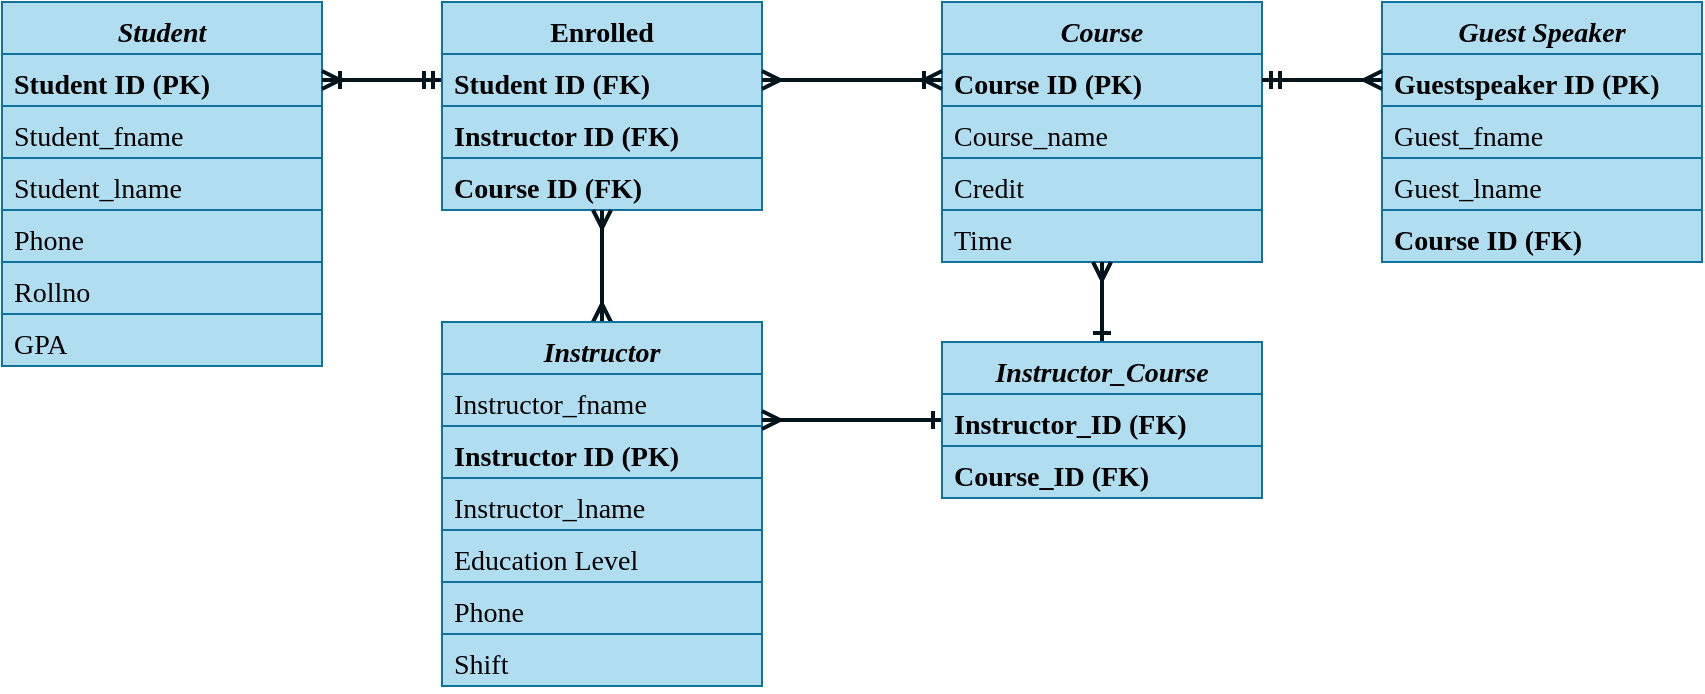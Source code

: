 <mxfile version="21.3.3" type="github">
  <diagram name="Page-1" id="8bxU0z9DKvlWG2gmm4zv">
    <mxGraphModel dx="1222" dy="674" grid="1" gridSize="10" guides="1" tooltips="1" connect="1" arrows="1" fold="1" page="1" pageScale="1" pageWidth="850" pageHeight="1100" math="0" shadow="0">
      <root>
        <mxCell id="0" />
        <mxCell id="1" parent="0" />
        <mxCell id="J7mVk_KqLZkk3gh8p0AO-2" value="Student" style="swimlane;fontStyle=3;align=center;verticalAlign=top;childLayout=stackLayout;horizontal=1;startSize=26;horizontalStack=0;resizeParent=1;resizeLast=0;collapsible=1;marginBottom=0;rounded=0;shadow=0;strokeWidth=1;fillColor=#b1ddf0;fontFamily=Times New Roman;fontSize=14;strokeColor=#10739e;" vertex="1" parent="1">
          <mxGeometry x="240" y="120" width="160" height="182" as="geometry">
            <mxRectangle x="230" y="140" width="160" height="26" as="alternateBounds" />
          </mxGeometry>
        </mxCell>
        <mxCell id="J7mVk_KqLZkk3gh8p0AO-3" value="Student ID (PK)" style="text;align=left;verticalAlign=top;spacingLeft=4;spacingRight=4;overflow=hidden;rotatable=0;points=[[0,0.5],[1,0.5]];portConstraint=eastwest;fontStyle=1;fillColor=#b1ddf0;fontFamily=Times New Roman;fontSize=14;strokeColor=#10739e;" vertex="1" parent="J7mVk_KqLZkk3gh8p0AO-2">
          <mxGeometry y="26" width="160" height="26" as="geometry" />
        </mxCell>
        <mxCell id="J7mVk_KqLZkk3gh8p0AO-4" value="Student_fname" style="text;align=left;verticalAlign=top;spacingLeft=4;spacingRight=4;overflow=hidden;rotatable=0;points=[[0,0.5],[1,0.5]];portConstraint=eastwest;rounded=0;shadow=0;html=0;fillColor=#b1ddf0;fontFamily=Times New Roman;fontSize=14;strokeColor=#10739e;" vertex="1" parent="J7mVk_KqLZkk3gh8p0AO-2">
          <mxGeometry y="52" width="160" height="26" as="geometry" />
        </mxCell>
        <mxCell id="J7mVk_KqLZkk3gh8p0AO-5" value="Student_lname&#xa;" style="text;align=left;verticalAlign=top;spacingLeft=4;spacingRight=4;overflow=hidden;rotatable=0;points=[[0,0.5],[1,0.5]];portConstraint=eastwest;rounded=0;shadow=0;html=0;fillColor=#b1ddf0;fontFamily=Times New Roman;fontSize=14;strokeColor=#10739e;" vertex="1" parent="J7mVk_KqLZkk3gh8p0AO-2">
          <mxGeometry y="78" width="160" height="26" as="geometry" />
        </mxCell>
        <mxCell id="J7mVk_KqLZkk3gh8p0AO-6" value="Phone" style="text;align=left;verticalAlign=top;spacingLeft=4;spacingRight=4;overflow=hidden;rotatable=0;points=[[0,0.5],[1,0.5]];portConstraint=eastwest;rounded=0;shadow=0;html=0;fillColor=#b1ddf0;fontFamily=Times New Roman;fontSize=14;strokeColor=#10739e;" vertex="1" parent="J7mVk_KqLZkk3gh8p0AO-2">
          <mxGeometry y="104" width="160" height="26" as="geometry" />
        </mxCell>
        <mxCell id="J7mVk_KqLZkk3gh8p0AO-7" value="Rollno" style="text;align=left;verticalAlign=top;spacingLeft=4;spacingRight=4;overflow=hidden;rotatable=0;points=[[0,0.5],[1,0.5]];portConstraint=eastwest;rounded=0;shadow=0;html=0;fillColor=#b1ddf0;fontFamily=Times New Roman;fontSize=14;strokeColor=#10739e;" vertex="1" parent="J7mVk_KqLZkk3gh8p0AO-2">
          <mxGeometry y="130" width="160" height="26" as="geometry" />
        </mxCell>
        <mxCell id="J7mVk_KqLZkk3gh8p0AO-9" value="GPA" style="text;align=left;verticalAlign=top;spacingLeft=4;spacingRight=4;overflow=hidden;rotatable=0;points=[[0,0.5],[1,0.5]];portConstraint=eastwest;rounded=0;shadow=0;html=0;fillColor=#b1ddf0;fontFamily=Times New Roman;fontSize=14;strokeColor=#10739e;" vertex="1" parent="J7mVk_KqLZkk3gh8p0AO-2">
          <mxGeometry y="156" width="160" height="26" as="geometry" />
        </mxCell>
        <mxCell id="J7mVk_KqLZkk3gh8p0AO-10" style="edgeStyle=orthogonalEdgeStyle;rounded=0;orthogonalLoop=1;jettySize=auto;html=1;exitX=0;exitY=0.5;exitDx=0;exitDy=0;entryX=1;entryY=0.5;entryDx=0;entryDy=0;strokeWidth=2;endArrow=ERoneToMany;endFill=0;startArrow=ERmandOne;startFill=0;fillColor=#b1ddf0;fontFamily=Times New Roman;fontSize=14;strokeColor=#03141C;" edge="1" parent="1" source="J7mVk_KqLZkk3gh8p0AO-12" target="J7mVk_KqLZkk3gh8p0AO-3">
          <mxGeometry relative="1" as="geometry" />
        </mxCell>
        <mxCell id="J7mVk_KqLZkk3gh8p0AO-11" value="Enrolled" style="swimlane;fontStyle=1;align=center;verticalAlign=top;childLayout=stackLayout;horizontal=1;startSize=26;horizontalStack=0;resizeParent=1;resizeLast=0;collapsible=1;marginBottom=0;rounded=0;shadow=0;strokeWidth=1;fillColor=#b1ddf0;fontFamily=Times New Roman;fontSize=14;strokeColor=#10739e;" vertex="1" parent="1">
          <mxGeometry x="460" y="120" width="160" height="104" as="geometry">
            <mxRectangle x="550" y="140" width="160" height="26" as="alternateBounds" />
          </mxGeometry>
        </mxCell>
        <mxCell id="J7mVk_KqLZkk3gh8p0AO-12" value="Student ID (FK)" style="text;align=left;verticalAlign=top;spacingLeft=4;spacingRight=4;overflow=hidden;rotatable=0;points=[[0,0.5],[1,0.5]];portConstraint=eastwest;fontStyle=1;fillColor=#b1ddf0;fontFamily=Times New Roman;fontSize=14;strokeColor=#10739e;" vertex="1" parent="J7mVk_KqLZkk3gh8p0AO-11">
          <mxGeometry y="26" width="160" height="26" as="geometry" />
        </mxCell>
        <mxCell id="J7mVk_KqLZkk3gh8p0AO-13" value="Instructor ID (FK)" style="text;align=left;verticalAlign=top;spacingLeft=4;spacingRight=4;overflow=hidden;rotatable=0;points=[[0,0.5],[1,0.5]];portConstraint=eastwest;rounded=0;shadow=0;html=0;fontStyle=1;fillColor=#b1ddf0;fontFamily=Times New Roman;fontSize=14;strokeColor=#10739e;" vertex="1" parent="J7mVk_KqLZkk3gh8p0AO-11">
          <mxGeometry y="52" width="160" height="26" as="geometry" />
        </mxCell>
        <mxCell id="J7mVk_KqLZkk3gh8p0AO-14" value="Course ID (FK)" style="text;align=left;verticalAlign=top;spacingLeft=4;spacingRight=4;overflow=hidden;rotatable=0;points=[[0,0.5],[1,0.5]];portConstraint=eastwest;rounded=0;shadow=0;html=0;fontStyle=1;fillColor=#b1ddf0;fontFamily=Times New Roman;fontSize=14;strokeColor=#10739e;" vertex="1" parent="J7mVk_KqLZkk3gh8p0AO-11">
          <mxGeometry y="78" width="160" height="26" as="geometry" />
        </mxCell>
        <mxCell id="J7mVk_KqLZkk3gh8p0AO-15" style="edgeStyle=orthogonalEdgeStyle;rounded=0;orthogonalLoop=1;jettySize=auto;html=1;exitX=0.5;exitY=0;exitDx=0;exitDy=0;fillColor=#b1ddf0;strokeWidth=2;endArrow=ERmany;endFill=0;startArrow=ERmany;startFill=0;fontFamily=Times New Roman;fontSize=14;strokeColor=#03141C;" edge="1" parent="1" source="J7mVk_KqLZkk3gh8p0AO-16" target="J7mVk_KqLZkk3gh8p0AO-11">
          <mxGeometry relative="1" as="geometry" />
        </mxCell>
        <mxCell id="J7mVk_KqLZkk3gh8p0AO-16" value="Instructor" style="swimlane;fontStyle=3;align=center;verticalAlign=top;childLayout=stackLayout;horizontal=1;startSize=26;horizontalStack=0;resizeParent=1;resizeLast=0;collapsible=1;marginBottom=0;rounded=0;shadow=0;strokeWidth=1;fillColor=#b1ddf0;fontFamily=Times New Roman;fontSize=14;strokeColor=#10739e;" vertex="1" parent="1">
          <mxGeometry x="460" y="280" width="160" height="182" as="geometry">
            <mxRectangle x="230" y="140" width="160" height="26" as="alternateBounds" />
          </mxGeometry>
        </mxCell>
        <mxCell id="J7mVk_KqLZkk3gh8p0AO-18" value="Instructor_fname" style="text;align=left;verticalAlign=top;spacingLeft=4;spacingRight=4;overflow=hidden;rotatable=0;points=[[0,0.5],[1,0.5]];portConstraint=eastwest;rounded=0;shadow=0;html=0;fillColor=#b1ddf0;fontFamily=Times New Roman;fontSize=14;strokeColor=#10739e;" vertex="1" parent="J7mVk_KqLZkk3gh8p0AO-16">
          <mxGeometry y="26" width="160" height="26" as="geometry" />
        </mxCell>
        <mxCell id="J7mVk_KqLZkk3gh8p0AO-17" value="Instructor ID (PK)" style="text;align=left;verticalAlign=top;spacingLeft=4;spacingRight=4;overflow=hidden;rotatable=0;points=[[0,0.5],[1,0.5]];portConstraint=eastwest;fontStyle=1;fillColor=#b1ddf0;fontFamily=Times New Roman;fontSize=14;strokeColor=#10739e;" vertex="1" parent="J7mVk_KqLZkk3gh8p0AO-16">
          <mxGeometry y="52" width="160" height="26" as="geometry" />
        </mxCell>
        <mxCell id="J7mVk_KqLZkk3gh8p0AO-19" value="Instructor_lname&#xa;" style="text;align=left;verticalAlign=top;spacingLeft=4;spacingRight=4;overflow=hidden;rotatable=0;points=[[0,0.5],[1,0.5]];portConstraint=eastwest;rounded=0;shadow=0;html=0;fillColor=#b1ddf0;fontFamily=Times New Roman;fontSize=14;strokeColor=#10739e;" vertex="1" parent="J7mVk_KqLZkk3gh8p0AO-16">
          <mxGeometry y="78" width="160" height="26" as="geometry" />
        </mxCell>
        <mxCell id="J7mVk_KqLZkk3gh8p0AO-20" value="Education Level" style="text;align=left;verticalAlign=top;spacingLeft=4;spacingRight=4;overflow=hidden;rotatable=0;points=[[0,0.5],[1,0.5]];portConstraint=eastwest;rounded=0;shadow=0;html=0;fillColor=#b1ddf0;fontFamily=Times New Roman;fontSize=14;strokeColor=#10739e;" vertex="1" parent="J7mVk_KqLZkk3gh8p0AO-16">
          <mxGeometry y="104" width="160" height="26" as="geometry" />
        </mxCell>
        <mxCell id="J7mVk_KqLZkk3gh8p0AO-21" value="Phone" style="text;align=left;verticalAlign=top;spacingLeft=4;spacingRight=4;overflow=hidden;rotatable=0;points=[[0,0.5],[1,0.5]];portConstraint=eastwest;rounded=0;shadow=0;html=0;fillColor=#b1ddf0;fontFamily=Times New Roman;fontSize=14;strokeColor=#10739e;" vertex="1" parent="J7mVk_KqLZkk3gh8p0AO-16">
          <mxGeometry y="130" width="160" height="26" as="geometry" />
        </mxCell>
        <mxCell id="J7mVk_KqLZkk3gh8p0AO-22" value="Shift" style="text;align=left;verticalAlign=top;spacingLeft=4;spacingRight=4;overflow=hidden;rotatable=0;points=[[0,0.5],[1,0.5]];portConstraint=eastwest;rounded=0;shadow=0;html=0;fillColor=#b1ddf0;fontFamily=Times New Roman;fontSize=14;strokeColor=#10739e;" vertex="1" parent="J7mVk_KqLZkk3gh8p0AO-16">
          <mxGeometry y="156" width="160" height="26" as="geometry" />
        </mxCell>
        <mxCell id="J7mVk_KqLZkk3gh8p0AO-23" value="Course" style="swimlane;fontStyle=3;align=center;verticalAlign=top;childLayout=stackLayout;horizontal=1;startSize=26;horizontalStack=0;resizeParent=1;resizeLast=0;collapsible=1;marginBottom=0;rounded=0;shadow=0;strokeWidth=1;fillColor=#b1ddf0;fontFamily=Times New Roman;fontSize=14;strokeColor=#10739e;" vertex="1" parent="1">
          <mxGeometry x="710" y="120" width="160" height="130" as="geometry">
            <mxRectangle x="230" y="140" width="160" height="26" as="alternateBounds" />
          </mxGeometry>
        </mxCell>
        <mxCell id="J7mVk_KqLZkk3gh8p0AO-24" value="Course ID (PK)" style="text;align=left;verticalAlign=top;spacingLeft=4;spacingRight=4;overflow=hidden;rotatable=0;points=[[0,0.5],[1,0.5]];portConstraint=eastwest;fontStyle=1;fillColor=#b1ddf0;fontFamily=Times New Roman;fontSize=14;strokeColor=#10739e;" vertex="1" parent="J7mVk_KqLZkk3gh8p0AO-23">
          <mxGeometry y="26" width="160" height="26" as="geometry" />
        </mxCell>
        <mxCell id="J7mVk_KqLZkk3gh8p0AO-25" value="Course_name" style="text;align=left;verticalAlign=top;spacingLeft=4;spacingRight=4;overflow=hidden;rotatable=0;points=[[0,0.5],[1,0.5]];portConstraint=eastwest;rounded=0;shadow=0;html=0;fillColor=#b1ddf0;fontFamily=Times New Roman;fontSize=14;strokeColor=#10739e;" vertex="1" parent="J7mVk_KqLZkk3gh8p0AO-23">
          <mxGeometry y="52" width="160" height="26" as="geometry" />
        </mxCell>
        <mxCell id="J7mVk_KqLZkk3gh8p0AO-26" value="Credit" style="text;align=left;verticalAlign=top;spacingLeft=4;spacingRight=4;overflow=hidden;rotatable=0;points=[[0,0.5],[1,0.5]];portConstraint=eastwest;rounded=0;shadow=0;html=0;fillColor=#b1ddf0;fontFamily=Times New Roman;fontSize=14;strokeColor=#10739e;" vertex="1" parent="J7mVk_KqLZkk3gh8p0AO-23">
          <mxGeometry y="78" width="160" height="26" as="geometry" />
        </mxCell>
        <mxCell id="J7mVk_KqLZkk3gh8p0AO-27" value="Time" style="text;align=left;verticalAlign=top;spacingLeft=4;spacingRight=4;overflow=hidden;rotatable=0;points=[[0,0.5],[1,0.5]];portConstraint=eastwest;rounded=0;shadow=0;html=0;fillColor=#b1ddf0;fontFamily=Times New Roman;fontSize=14;strokeColor=#10739e;" vertex="1" parent="J7mVk_KqLZkk3gh8p0AO-23">
          <mxGeometry y="104" width="160" height="26" as="geometry" />
        </mxCell>
        <mxCell id="J7mVk_KqLZkk3gh8p0AO-38" value="Guest Speaker" style="swimlane;fontStyle=3;align=center;verticalAlign=top;childLayout=stackLayout;horizontal=1;startSize=26;horizontalStack=0;resizeParent=1;resizeLast=0;collapsible=1;marginBottom=0;rounded=0;shadow=0;strokeWidth=1;fillColor=#b1ddf0;fontFamily=Times New Roman;fontSize=14;strokeColor=#10739e;" vertex="1" parent="1">
          <mxGeometry x="930" y="120" width="160" height="130" as="geometry">
            <mxRectangle x="230" y="140" width="160" height="26" as="alternateBounds" />
          </mxGeometry>
        </mxCell>
        <mxCell id="J7mVk_KqLZkk3gh8p0AO-39" value="Guestspeaker ID (PK)" style="text;align=left;verticalAlign=top;spacingLeft=4;spacingRight=4;overflow=hidden;rotatable=0;points=[[0,0.5],[1,0.5]];portConstraint=eastwest;fontStyle=1;fillColor=#b1ddf0;fontFamily=Times New Roman;fontSize=14;strokeColor=#10739e;" vertex="1" parent="J7mVk_KqLZkk3gh8p0AO-38">
          <mxGeometry y="26" width="160" height="26" as="geometry" />
        </mxCell>
        <mxCell id="J7mVk_KqLZkk3gh8p0AO-40" value="Guest_fname" style="text;align=left;verticalAlign=top;spacingLeft=4;spacingRight=4;overflow=hidden;rotatable=0;points=[[0,0.5],[1,0.5]];portConstraint=eastwest;rounded=0;shadow=0;html=0;fillColor=#b1ddf0;fontFamily=Times New Roman;fontSize=14;strokeColor=#10739e;" vertex="1" parent="J7mVk_KqLZkk3gh8p0AO-38">
          <mxGeometry y="52" width="160" height="26" as="geometry" />
        </mxCell>
        <mxCell id="J7mVk_KqLZkk3gh8p0AO-41" value="Guest_lname" style="text;align=left;verticalAlign=top;spacingLeft=4;spacingRight=4;overflow=hidden;rotatable=0;points=[[0,0.5],[1,0.5]];portConstraint=eastwest;rounded=0;shadow=0;html=0;fillColor=#b1ddf0;fontFamily=Times New Roman;fontSize=14;strokeColor=#10739e;" vertex="1" parent="J7mVk_KqLZkk3gh8p0AO-38">
          <mxGeometry y="78" width="160" height="26" as="geometry" />
        </mxCell>
        <mxCell id="J7mVk_KqLZkk3gh8p0AO-42" value="Course ID (FK)" style="text;align=left;verticalAlign=top;spacingLeft=4;spacingRight=4;overflow=hidden;rotatable=0;points=[[0,0.5],[1,0.5]];portConstraint=eastwest;rounded=0;shadow=0;html=0;fontStyle=1;fillColor=#b1ddf0;fontFamily=Times New Roman;fontSize=14;strokeColor=#10739e;" vertex="1" parent="J7mVk_KqLZkk3gh8p0AO-38">
          <mxGeometry y="104" width="160" height="26" as="geometry" />
        </mxCell>
        <mxCell id="J7mVk_KqLZkk3gh8p0AO-43" style="edgeStyle=orthogonalEdgeStyle;rounded=0;orthogonalLoop=1;jettySize=auto;html=1;exitX=0;exitY=0.5;exitDx=0;exitDy=0;entryX=1;entryY=0.5;entryDx=0;entryDy=0;strokeWidth=2;startArrow=ERmany;startFill=0;endArrow=ERmandOne;endFill=0;fillColor=#b1ddf0;fontFamily=Times New Roman;fontSize=14;strokeColor=#03141C;" edge="1" parent="1" source="J7mVk_KqLZkk3gh8p0AO-39" target="J7mVk_KqLZkk3gh8p0AO-24">
          <mxGeometry relative="1" as="geometry" />
        </mxCell>
        <mxCell id="J7mVk_KqLZkk3gh8p0AO-57" style="edgeStyle=orthogonalEdgeStyle;rounded=0;orthogonalLoop=1;jettySize=auto;html=1;exitX=1;exitY=0.5;exitDx=0;exitDy=0;entryX=0;entryY=0.5;entryDx=0;entryDy=0;strokeWidth=2;endArrow=ERoneToMany;endFill=0;startArrow=ERmany;startFill=0;fillColor=#b1ddf0;fontFamily=Times New Roman;fontSize=14;strokeColor=#03141C;" edge="1" parent="1" source="J7mVk_KqLZkk3gh8p0AO-12" target="J7mVk_KqLZkk3gh8p0AO-24">
          <mxGeometry relative="1" as="geometry" />
        </mxCell>
        <mxCell id="J7mVk_KqLZkk3gh8p0AO-58" style="edgeStyle=orthogonalEdgeStyle;rounded=0;orthogonalLoop=1;jettySize=auto;html=1;exitX=0.5;exitY=0;exitDx=0;exitDy=0;entryX=0.5;entryY=1;entryDx=0;entryDy=0;endArrow=ERmany;endFill=0;fillColor=#b1ddf0;fontFamily=Times New Roman;fontSize=14;strokeColor=#03141C;strokeWidth=2;startArrow=ERone;startFill=0;" edge="1" parent="1" source="J7mVk_KqLZkk3gh8p0AO-59" target="J7mVk_KqLZkk3gh8p0AO-23">
          <mxGeometry relative="1" as="geometry">
            <mxPoint x="790.4" y="276.988" as="targetPoint" />
          </mxGeometry>
        </mxCell>
        <mxCell id="J7mVk_KqLZkk3gh8p0AO-59" value="Instructor_Course" style="swimlane;fontStyle=3;align=center;verticalAlign=top;childLayout=stackLayout;horizontal=1;startSize=26;horizontalStack=0;resizeParent=1;resizeLast=0;collapsible=1;marginBottom=0;rounded=0;shadow=0;strokeWidth=1;fillColor=#b1ddf0;fontFamily=Times New Roman;fontSize=14;strokeColor=#10739e;" vertex="1" parent="1">
          <mxGeometry x="710" y="290" width="160" height="78" as="geometry">
            <mxRectangle x="230" y="140" width="160" height="26" as="alternateBounds" />
          </mxGeometry>
        </mxCell>
        <mxCell id="J7mVk_KqLZkk3gh8p0AO-60" style="edgeStyle=orthogonalEdgeStyle;rounded=0;orthogonalLoop=1;jettySize=auto;html=1;exitX=0;exitY=0.5;exitDx=0;exitDy=0;endArrow=ERmany;endFill=0;fillColor=#b1ddf0;fontFamily=Times New Roman;fontSize=14;strokeColor=#03141C;strokeWidth=2;startArrow=ERone;startFill=0;" edge="1" parent="J7mVk_KqLZkk3gh8p0AO-59" source="J7mVk_KqLZkk3gh8p0AO-61">
          <mxGeometry relative="1" as="geometry">
            <mxPoint x="-90" y="39" as="targetPoint" />
          </mxGeometry>
        </mxCell>
        <mxCell id="J7mVk_KqLZkk3gh8p0AO-61" value="Instructor_ID (FK)" style="text;align=left;verticalAlign=top;spacingLeft=4;spacingRight=4;overflow=hidden;rotatable=0;points=[[0,0.5],[1,0.5]];portConstraint=eastwest;rounded=0;shadow=0;html=0;fillColor=#b1ddf0;fontStyle=1;fontFamily=Times New Roman;fontSize=14;strokeColor=#10739e;" vertex="1" parent="J7mVk_KqLZkk3gh8p0AO-59">
          <mxGeometry y="26" width="160" height="26" as="geometry" />
        </mxCell>
        <mxCell id="J7mVk_KqLZkk3gh8p0AO-62" value="Course_ID (FK)" style="text;align=left;verticalAlign=top;spacingLeft=4;spacingRight=4;overflow=hidden;rotatable=0;points=[[0,0.5],[1,0.5]];portConstraint=eastwest;rounded=0;shadow=0;html=0;fillColor=#b1ddf0;fontStyle=1;fontFamily=Times New Roman;fontSize=14;strokeColor=#10739e;" vertex="1" parent="J7mVk_KqLZkk3gh8p0AO-59">
          <mxGeometry y="52" width="160" height="26" as="geometry" />
        </mxCell>
      </root>
    </mxGraphModel>
  </diagram>
</mxfile>
